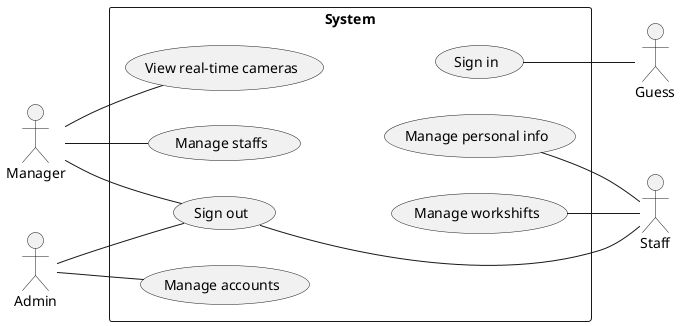 @startuml
left to right direction

:Manager: as Manager
:Guess: as Guess
:Staff: as Staff
:Admin: as Admin

rectangle System {
    (Manage accounts) as (UC09)
    (Sign out) as (UC02)
    (Manage staffs) as (UC04)
    (View real-time cameras) as (UC03)
    (Manage workshifts) as (UC16)
    (Manage personal info) as (UC17)    
    (Sign in) as (UC01)
}





UC09 -[hidden]l- UC02
UC02 -[hidden]l- UC03
UC03 -[hidden]l- UC04
UC03 -[hidden]d- UC17
UC04 -[hidden]d- UC16
UC16 -[hidden]l- UC01


UC16 -down- Staff
UC17 -- Staff
UC02 -- Staff
Manager -down- UC04
Manager -- UC02
Manager -- UC03
Admin -down- UC09
Admin -- UC02
UC01 -down- Guess

@enduml